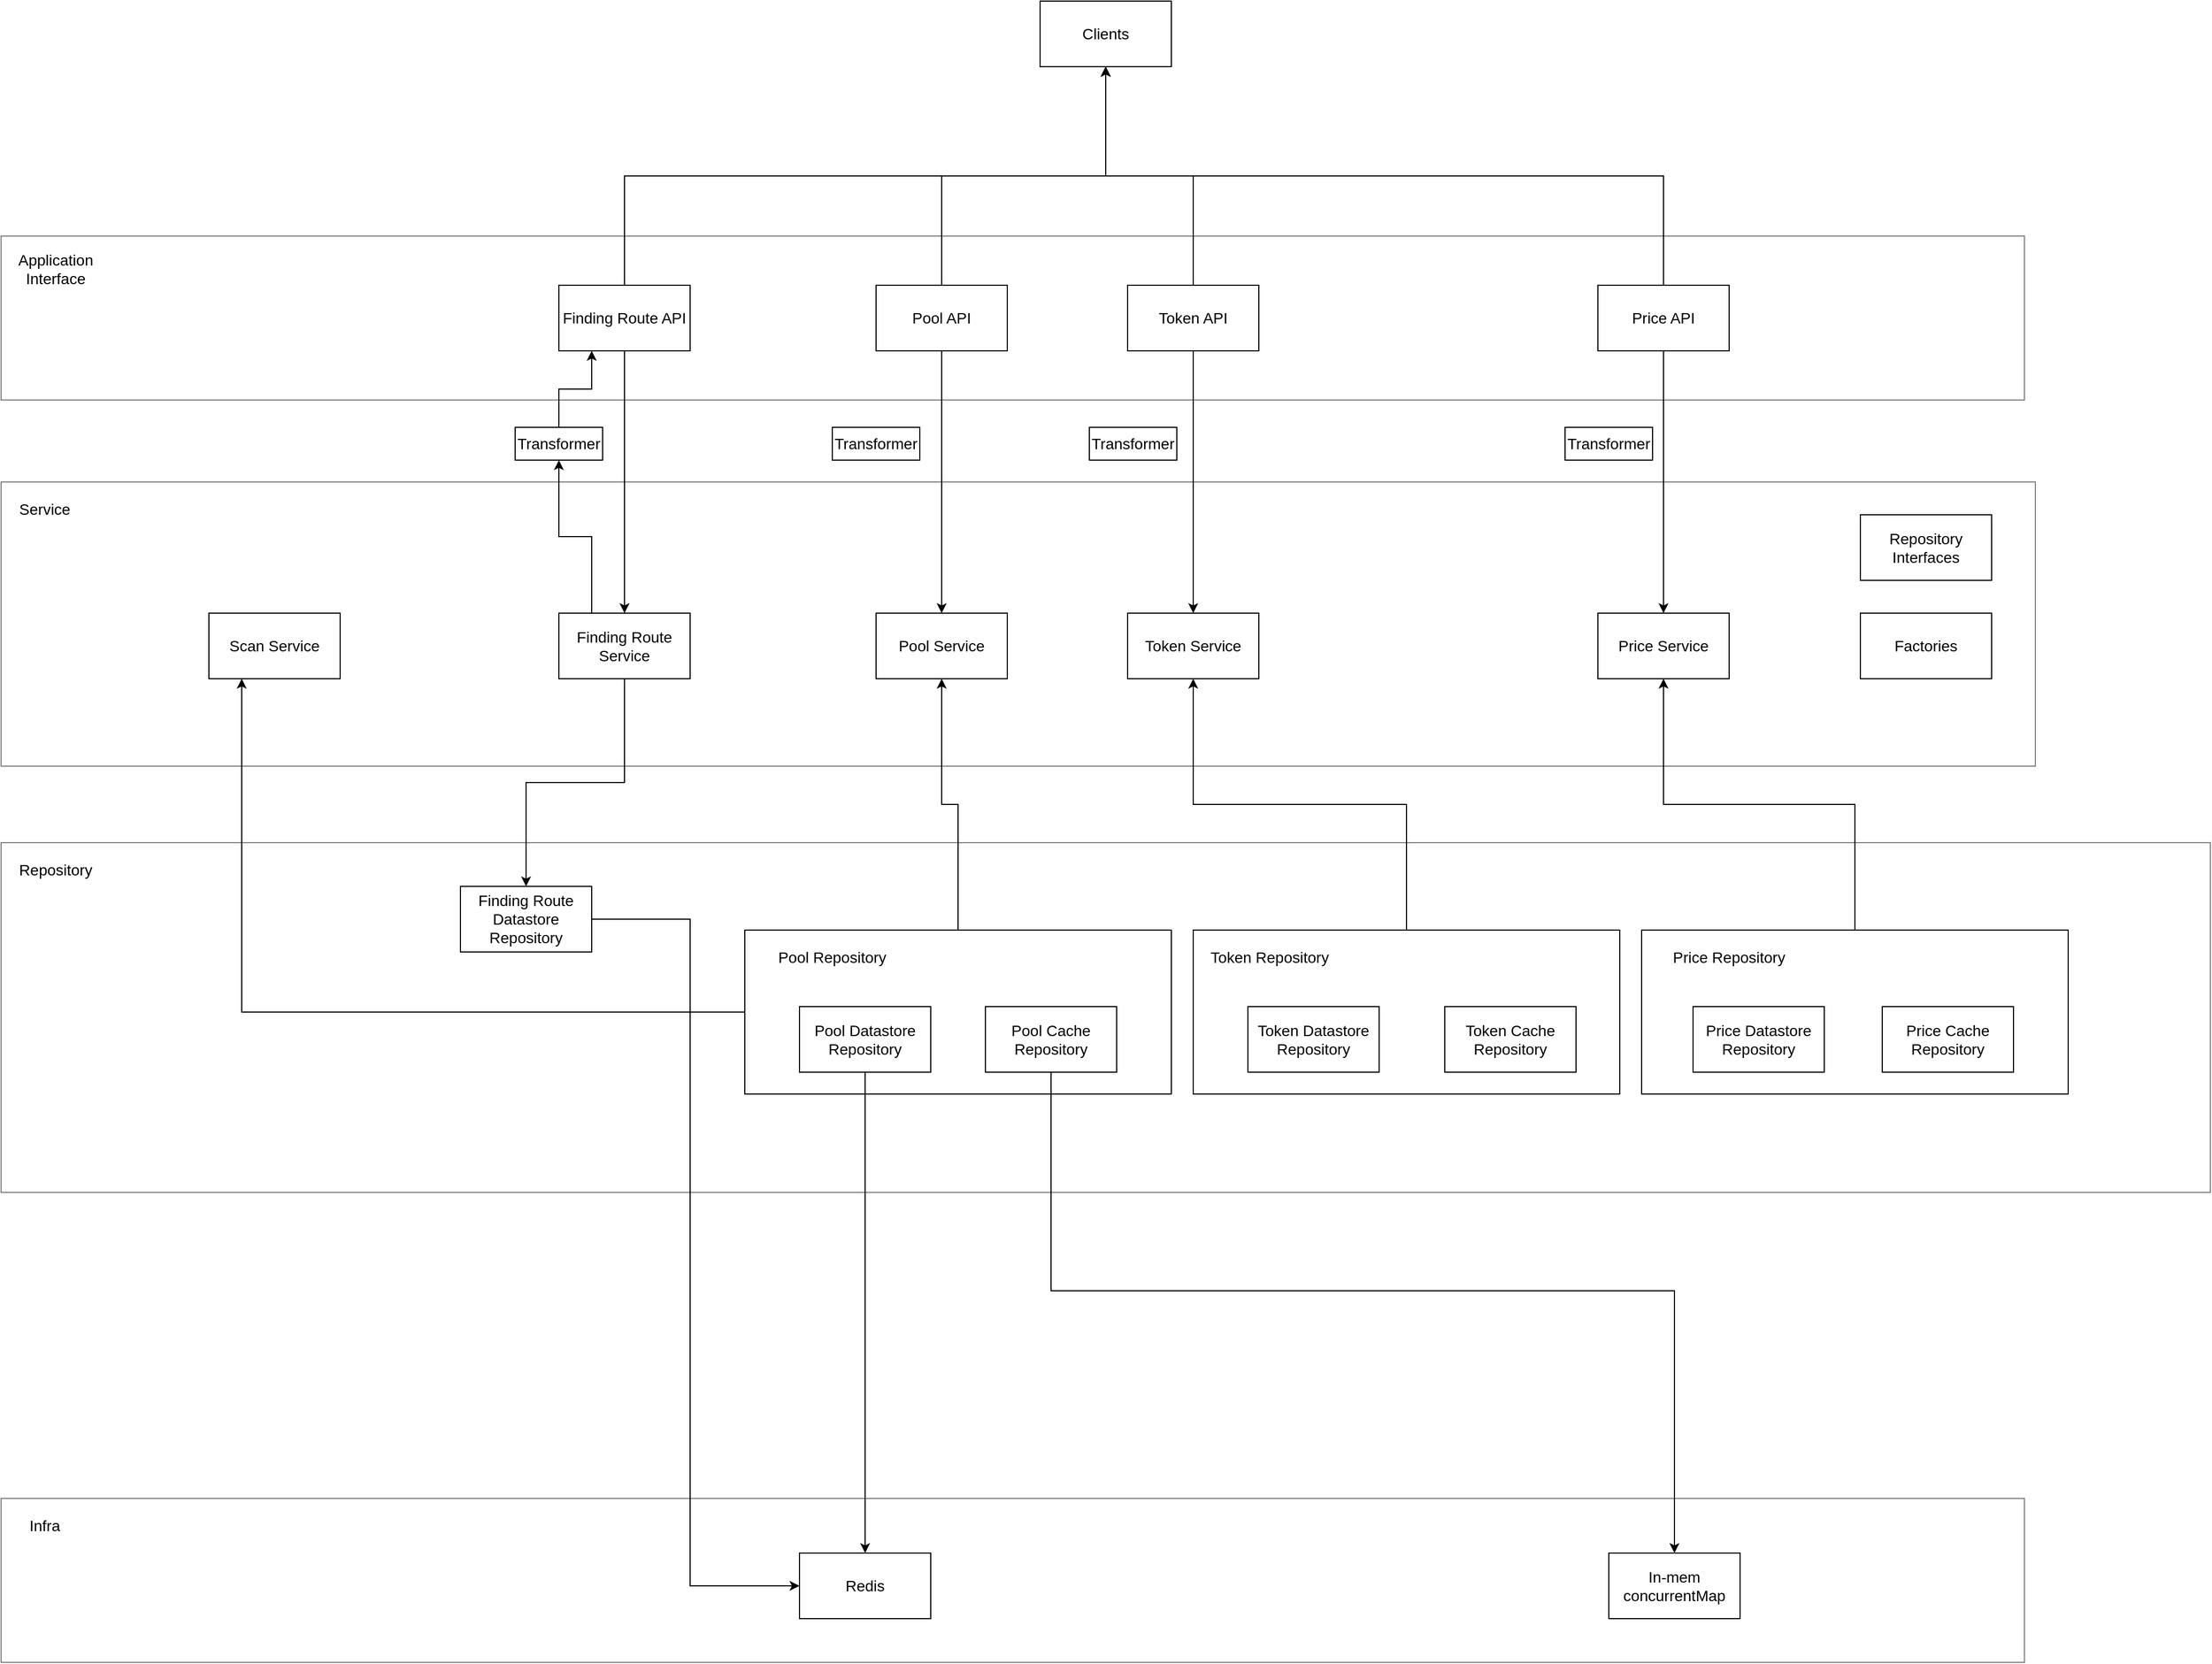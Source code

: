 <mxfile version="20.0.3" type="github">
  <diagram id="1osrGMnRQ9X2t5vXflmE" name="Page-1">
    <mxGraphModel dx="2751" dy="2017" grid="1" gridSize="10" guides="1" tooltips="1" connect="1" arrows="1" fold="1" page="1" pageScale="1" pageWidth="850" pageHeight="1100" math="0" shadow="0">
      <root>
        <mxCell id="0" />
        <mxCell id="1" parent="0" />
        <mxCell id="HtSvTy1S1gaYm_LcWUAC-17" value="" style="rounded=0;whiteSpace=wrap;html=1;fontSize=14;fillOpacity=30;strokeOpacity=50;" vertex="1" parent="1">
          <mxGeometry x="-650" y="190" width="1860" height="260" as="geometry" />
        </mxCell>
        <mxCell id="uLUA4ShN2IrWvBxa2cWi-56" value="" style="rounded=0;whiteSpace=wrap;html=1;fontSize=14;fillOpacity=30;strokeOpacity=50;" parent="1" vertex="1">
          <mxGeometry x="-650" y="520" width="2020" height="320" as="geometry" />
        </mxCell>
        <mxCell id="HtSvTy1S1gaYm_LcWUAC-8" style="edgeStyle=orthogonalEdgeStyle;rounded=0;orthogonalLoop=1;jettySize=auto;html=1;entryX=0.5;entryY=1;entryDx=0;entryDy=0;fontSize=14;" edge="1" parent="1" source="HtSvTy1S1gaYm_LcWUAC-6" target="uLUA4ShN2IrWvBxa2cWi-3">
          <mxGeometry relative="1" as="geometry" />
        </mxCell>
        <mxCell id="HtSvTy1S1gaYm_LcWUAC-6" value="" style="rounded=0;whiteSpace=wrap;html=1;fontSize=14;" vertex="1" parent="1">
          <mxGeometry x="850" y="600" width="390" height="150" as="geometry" />
        </mxCell>
        <mxCell id="HtSvTy1S1gaYm_LcWUAC-7" style="edgeStyle=orthogonalEdgeStyle;rounded=0;orthogonalLoop=1;jettySize=auto;html=1;exitX=0.5;exitY=0;exitDx=0;exitDy=0;entryX=0.5;entryY=1;entryDx=0;entryDy=0;fontSize=14;" edge="1" parent="1" source="HtSvTy1S1gaYm_LcWUAC-5" target="uLUA4ShN2IrWvBxa2cWi-2">
          <mxGeometry relative="1" as="geometry" />
        </mxCell>
        <mxCell id="HtSvTy1S1gaYm_LcWUAC-5" value="" style="rounded=0;whiteSpace=wrap;html=1;fontSize=14;" vertex="1" parent="1">
          <mxGeometry x="440" y="600" width="390" height="150" as="geometry" />
        </mxCell>
        <mxCell id="HtSvTy1S1gaYm_LcWUAC-4" style="edgeStyle=orthogonalEdgeStyle;rounded=0;orthogonalLoop=1;jettySize=auto;html=1;exitX=0.5;exitY=0;exitDx=0;exitDy=0;entryX=0.5;entryY=1;entryDx=0;entryDy=0;fontSize=14;" edge="1" parent="1" source="HtSvTy1S1gaYm_LcWUAC-3" target="uLUA4ShN2IrWvBxa2cWi-1">
          <mxGeometry relative="1" as="geometry" />
        </mxCell>
        <mxCell id="HtSvTy1S1gaYm_LcWUAC-20" style="edgeStyle=orthogonalEdgeStyle;rounded=0;orthogonalLoop=1;jettySize=auto;html=1;exitX=0;exitY=0.5;exitDx=0;exitDy=0;entryX=0.25;entryY=1;entryDx=0;entryDy=0;fontSize=14;" edge="1" parent="1" source="HtSvTy1S1gaYm_LcWUAC-3" target="uLUA4ShN2IrWvBxa2cWi-32">
          <mxGeometry relative="1" as="geometry" />
        </mxCell>
        <mxCell id="HtSvTy1S1gaYm_LcWUAC-3" value="" style="rounded=0;whiteSpace=wrap;html=1;fontSize=14;" vertex="1" parent="1">
          <mxGeometry x="30" y="600" width="390" height="150" as="geometry" />
        </mxCell>
        <mxCell id="uLUA4ShN2IrWvBxa2cWi-58" value="" style="rounded=0;whiteSpace=wrap;html=1;fontSize=14;fillOpacity=30;strokeOpacity=50;" parent="1" vertex="1">
          <mxGeometry x="-650" y="-35" width="1850" height="150" as="geometry" />
        </mxCell>
        <mxCell id="uLUA4ShN2IrWvBxa2cWi-36" value="" style="rounded=0;whiteSpace=wrap;html=1;fontSize=14;fillOpacity=30;strokeOpacity=50;" parent="1" vertex="1">
          <mxGeometry x="-650" y="1120" width="1850" height="150" as="geometry" />
        </mxCell>
        <mxCell id="uLUA4ShN2IrWvBxa2cWi-1" value="Pool Service" style="rounded=0;whiteSpace=wrap;html=1;fontSize=14;" parent="1" vertex="1">
          <mxGeometry x="150" y="310" width="120" height="60" as="geometry" />
        </mxCell>
        <mxCell id="uLUA4ShN2IrWvBxa2cWi-2" value="Token Service" style="rounded=0;whiteSpace=wrap;html=1;fontSize=14;" parent="1" vertex="1">
          <mxGeometry x="380" y="310" width="120" height="60" as="geometry" />
        </mxCell>
        <mxCell id="uLUA4ShN2IrWvBxa2cWi-3" value="Price Service" style="rounded=0;whiteSpace=wrap;html=1;fontSize=14;" parent="1" vertex="1">
          <mxGeometry x="810" y="310" width="120" height="60" as="geometry" />
        </mxCell>
        <mxCell id="HtSvTy1S1gaYm_LcWUAC-9" style="edgeStyle=orthogonalEdgeStyle;rounded=0;orthogonalLoop=1;jettySize=auto;html=1;exitX=0.5;exitY=1;exitDx=0;exitDy=0;entryX=0.5;entryY=0;entryDx=0;entryDy=0;fontSize=14;" edge="1" parent="1" source="uLUA4ShN2IrWvBxa2cWi-4" target="uLUA4ShN2IrWvBxa2cWi-11">
          <mxGeometry relative="1" as="geometry" />
        </mxCell>
        <mxCell id="uLUA4ShN2IrWvBxa2cWi-4" value="Pool Datastore Repository" style="rounded=0;whiteSpace=wrap;html=1;fontSize=14;" parent="1" vertex="1">
          <mxGeometry x="80" y="670" width="120" height="60" as="geometry" />
        </mxCell>
        <mxCell id="uLUA4ShN2IrWvBxa2cWi-5" value="Token Datastore Repository" style="rounded=0;whiteSpace=wrap;html=1;fontSize=14;" parent="1" vertex="1">
          <mxGeometry x="490" y="670" width="120" height="60" as="geometry" />
        </mxCell>
        <mxCell id="uLUA4ShN2IrWvBxa2cWi-6" value="Price Datastore Repository" style="rounded=0;whiteSpace=wrap;html=1;fontSize=14;" parent="1" vertex="1">
          <mxGeometry x="897" y="670" width="120" height="60" as="geometry" />
        </mxCell>
        <mxCell id="uLUA4ShN2IrWvBxa2cWi-8" value="Token Cache Repository" style="rounded=0;whiteSpace=wrap;html=1;fontSize=14;" parent="1" vertex="1">
          <mxGeometry x="670" y="670" width="120" height="60" as="geometry" />
        </mxCell>
        <mxCell id="uLUA4ShN2IrWvBxa2cWi-9" value="Price Cache Repository" style="rounded=0;whiteSpace=wrap;html=1;fontSize=14;" parent="1" vertex="1">
          <mxGeometry x="1070" y="670" width="120" height="60" as="geometry" />
        </mxCell>
        <mxCell id="uLUA4ShN2IrWvBxa2cWi-11" value="Redis" style="rounded=0;whiteSpace=wrap;html=1;fontSize=14;" parent="1" vertex="1">
          <mxGeometry x="80" y="1170" width="120" height="60" as="geometry" />
        </mxCell>
        <mxCell id="uLUA4ShN2IrWvBxa2cWi-12" value="In-mem concurrentMap" style="rounded=0;whiteSpace=wrap;html=1;fontSize=14;" parent="1" vertex="1">
          <mxGeometry x="820" y="1170" width="120" height="60" as="geometry" />
        </mxCell>
        <mxCell id="uLUA4ShN2IrWvBxa2cWi-29" style="edgeStyle=orthogonalEdgeStyle;rounded=0;orthogonalLoop=1;jettySize=auto;html=1;exitX=0.5;exitY=1;exitDx=0;exitDy=0;entryX=0.5;entryY=0;entryDx=0;entryDy=0;fontSize=14;" parent="1" source="uLUA4ShN2IrWvBxa2cWi-26" target="uLUA4ShN2IrWvBxa2cWi-1" edge="1">
          <mxGeometry relative="1" as="geometry" />
        </mxCell>
        <mxCell id="uLUA4ShN2IrWvBxa2cWi-69" style="edgeStyle=orthogonalEdgeStyle;rounded=0;orthogonalLoop=1;jettySize=auto;html=1;exitX=0.5;exitY=0;exitDx=0;exitDy=0;entryX=0.5;entryY=1;entryDx=0;entryDy=0;fontSize=14;" parent="1" source="uLUA4ShN2IrWvBxa2cWi-26" target="uLUA4ShN2IrWvBxa2cWi-67" edge="1">
          <mxGeometry relative="1" as="geometry" />
        </mxCell>
        <mxCell id="uLUA4ShN2IrWvBxa2cWi-26" value="Pool API" style="rounded=0;whiteSpace=wrap;html=1;fontSize=14;" parent="1" vertex="1">
          <mxGeometry x="150" y="10" width="120" height="60" as="geometry" />
        </mxCell>
        <mxCell id="uLUA4ShN2IrWvBxa2cWi-30" style="edgeStyle=orthogonalEdgeStyle;rounded=0;orthogonalLoop=1;jettySize=auto;html=1;entryX=0.5;entryY=0;entryDx=0;entryDy=0;fontSize=14;" parent="1" source="uLUA4ShN2IrWvBxa2cWi-27" target="uLUA4ShN2IrWvBxa2cWi-2" edge="1">
          <mxGeometry relative="1" as="geometry" />
        </mxCell>
        <mxCell id="uLUA4ShN2IrWvBxa2cWi-70" style="edgeStyle=orthogonalEdgeStyle;rounded=0;orthogonalLoop=1;jettySize=auto;html=1;exitX=0.5;exitY=0;exitDx=0;exitDy=0;entryX=0.5;entryY=1;entryDx=0;entryDy=0;fontSize=14;" parent="1" source="uLUA4ShN2IrWvBxa2cWi-27" target="uLUA4ShN2IrWvBxa2cWi-67" edge="1">
          <mxGeometry relative="1" as="geometry" />
        </mxCell>
        <mxCell id="uLUA4ShN2IrWvBxa2cWi-27" value="Token API" style="rounded=0;whiteSpace=wrap;html=1;fontSize=14;" parent="1" vertex="1">
          <mxGeometry x="380" y="10" width="120" height="60" as="geometry" />
        </mxCell>
        <mxCell id="uLUA4ShN2IrWvBxa2cWi-31" style="edgeStyle=orthogonalEdgeStyle;rounded=0;orthogonalLoop=1;jettySize=auto;html=1;entryX=0.5;entryY=0;entryDx=0;entryDy=0;fontSize=14;" parent="1" source="uLUA4ShN2IrWvBxa2cWi-28" target="uLUA4ShN2IrWvBxa2cWi-3" edge="1">
          <mxGeometry relative="1" as="geometry" />
        </mxCell>
        <mxCell id="uLUA4ShN2IrWvBxa2cWi-71" style="edgeStyle=orthogonalEdgeStyle;rounded=0;orthogonalLoop=1;jettySize=auto;html=1;entryX=0.5;entryY=1;entryDx=0;entryDy=0;fontSize=14;" parent="1" source="uLUA4ShN2IrWvBxa2cWi-28" target="uLUA4ShN2IrWvBxa2cWi-67" edge="1">
          <mxGeometry relative="1" as="geometry">
            <Array as="points">
              <mxPoint x="870" y="-90" />
              <mxPoint x="360" y="-90" />
            </Array>
          </mxGeometry>
        </mxCell>
        <mxCell id="uLUA4ShN2IrWvBxa2cWi-28" value="Price API" style="rounded=0;whiteSpace=wrap;html=1;fontSize=14;" parent="1" vertex="1">
          <mxGeometry x="810" y="10" width="120" height="60" as="geometry" />
        </mxCell>
        <mxCell id="uLUA4ShN2IrWvBxa2cWi-32" value="Scan Service" style="rounded=0;whiteSpace=wrap;html=1;fontSize=14;" parent="1" vertex="1">
          <mxGeometry x="-460" y="310" width="120" height="60" as="geometry" />
        </mxCell>
        <mxCell id="uLUA4ShN2IrWvBxa2cWi-43" style="edgeStyle=orthogonalEdgeStyle;rounded=0;orthogonalLoop=1;jettySize=auto;html=1;fontSize=14;" parent="1" source="uLUA4ShN2IrWvBxa2cWi-37" target="uLUA4ShN2IrWvBxa2cWi-38" edge="1">
          <mxGeometry relative="1" as="geometry" />
        </mxCell>
        <mxCell id="uLUA4ShN2IrWvBxa2cWi-68" style="edgeStyle=orthogonalEdgeStyle;rounded=0;orthogonalLoop=1;jettySize=auto;html=1;exitX=0.5;exitY=0;exitDx=0;exitDy=0;entryX=0.5;entryY=1;entryDx=0;entryDy=0;fontSize=14;" parent="1" source="uLUA4ShN2IrWvBxa2cWi-37" target="uLUA4ShN2IrWvBxa2cWi-67" edge="1">
          <mxGeometry relative="1" as="geometry" />
        </mxCell>
        <mxCell id="uLUA4ShN2IrWvBxa2cWi-37" value="Finding Route API" style="rounded=0;whiteSpace=wrap;html=1;fontSize=14;" parent="1" vertex="1">
          <mxGeometry x="-140" y="10" width="120" height="60" as="geometry" />
        </mxCell>
        <mxCell id="uLUA4ShN2IrWvBxa2cWi-42" style="edgeStyle=orthogonalEdgeStyle;rounded=0;orthogonalLoop=1;jettySize=auto;html=1;entryX=0.5;entryY=0;entryDx=0;entryDy=0;fontSize=14;" parent="1" source="uLUA4ShN2IrWvBxa2cWi-38" target="uLUA4ShN2IrWvBxa2cWi-40" edge="1">
          <mxGeometry relative="1" as="geometry" />
        </mxCell>
        <mxCell id="uLUA4ShN2IrWvBxa2cWi-45" style="edgeStyle=orthogonalEdgeStyle;rounded=0;orthogonalLoop=1;jettySize=auto;html=1;exitX=0.25;exitY=0;exitDx=0;exitDy=0;fontSize=14;" parent="1" source="uLUA4ShN2IrWvBxa2cWi-38" target="uLUA4ShN2IrWvBxa2cWi-44" edge="1">
          <mxGeometry relative="1" as="geometry" />
        </mxCell>
        <mxCell id="uLUA4ShN2IrWvBxa2cWi-38" value="Finding Route Service" style="rounded=0;whiteSpace=wrap;html=1;fontSize=14;" parent="1" vertex="1">
          <mxGeometry x="-140" y="310" width="120" height="60" as="geometry" />
        </mxCell>
        <mxCell id="uLUA4ShN2IrWvBxa2cWi-41" style="edgeStyle=orthogonalEdgeStyle;rounded=0;orthogonalLoop=1;jettySize=auto;html=1;entryX=0;entryY=0.5;entryDx=0;entryDy=0;fontSize=14;" parent="1" source="uLUA4ShN2IrWvBxa2cWi-40" target="uLUA4ShN2IrWvBxa2cWi-11" edge="1">
          <mxGeometry relative="1" as="geometry">
            <Array as="points">
              <mxPoint x="-20" y="590" />
              <mxPoint x="-20" y="1200" />
            </Array>
          </mxGeometry>
        </mxCell>
        <mxCell id="uLUA4ShN2IrWvBxa2cWi-40" value="Finding Route Datastore Repository" style="rounded=0;whiteSpace=wrap;html=1;fontSize=14;" parent="1" vertex="1">
          <mxGeometry x="-230" y="560" width="120" height="60" as="geometry" />
        </mxCell>
        <mxCell id="uLUA4ShN2IrWvBxa2cWi-46" style="edgeStyle=orthogonalEdgeStyle;rounded=0;orthogonalLoop=1;jettySize=auto;html=1;exitX=0.5;exitY=0;exitDx=0;exitDy=0;entryX=0.25;entryY=1;entryDx=0;entryDy=0;fontSize=14;" parent="1" source="uLUA4ShN2IrWvBxa2cWi-44" target="uLUA4ShN2IrWvBxa2cWi-37" edge="1">
          <mxGeometry relative="1" as="geometry" />
        </mxCell>
        <mxCell id="uLUA4ShN2IrWvBxa2cWi-44" value="Transformer" style="rounded=0;whiteSpace=wrap;html=1;fontSize=14;" parent="1" vertex="1">
          <mxGeometry x="-180" y="140" width="80" height="30" as="geometry" />
        </mxCell>
        <mxCell id="uLUA4ShN2IrWvBxa2cWi-47" value="Transformer" style="rounded=0;whiteSpace=wrap;html=1;fontSize=14;" parent="1" vertex="1">
          <mxGeometry x="110" y="140" width="80" height="30" as="geometry" />
        </mxCell>
        <mxCell id="uLUA4ShN2IrWvBxa2cWi-48" value="Transformer" style="rounded=0;whiteSpace=wrap;html=1;fontSize=14;" parent="1" vertex="1">
          <mxGeometry x="345" y="140" width="80" height="30" as="geometry" />
        </mxCell>
        <mxCell id="uLUA4ShN2IrWvBxa2cWi-49" value="Transformer" style="rounded=0;whiteSpace=wrap;html=1;fontSize=14;" parent="1" vertex="1">
          <mxGeometry x="780" y="140" width="80" height="30" as="geometry" />
        </mxCell>
        <mxCell id="uLUA4ShN2IrWvBxa2cWi-59" value="Infra" style="text;html=1;strokeColor=none;fillColor=none;align=center;verticalAlign=middle;whiteSpace=wrap;rounded=0;fontSize=14;" parent="1" vertex="1">
          <mxGeometry x="-640" y="1130" width="60" height="30" as="geometry" />
        </mxCell>
        <mxCell id="uLUA4ShN2IrWvBxa2cWi-60" value="Repository" style="text;html=1;strokeColor=none;fillColor=none;align=center;verticalAlign=middle;whiteSpace=wrap;rounded=0;fontSize=14;" parent="1" vertex="1">
          <mxGeometry x="-630" y="530" width="60" height="30" as="geometry" />
        </mxCell>
        <mxCell id="uLUA4ShN2IrWvBxa2cWi-61" value="Service" style="text;html=1;strokeColor=none;fillColor=none;align=center;verticalAlign=middle;whiteSpace=wrap;rounded=0;fontSize=14;" parent="1" vertex="1">
          <mxGeometry x="-640" y="200" width="60" height="30" as="geometry" />
        </mxCell>
        <mxCell id="uLUA4ShN2IrWvBxa2cWi-63" value="Application Interface" style="text;html=1;strokeColor=none;fillColor=none;align=center;verticalAlign=middle;whiteSpace=wrap;rounded=0;fontSize=14;" parent="1" vertex="1">
          <mxGeometry x="-630" y="-20" width="60" height="30" as="geometry" />
        </mxCell>
        <mxCell id="uLUA4ShN2IrWvBxa2cWi-65" value="Repository Interfaces" style="rounded=0;whiteSpace=wrap;html=1;fontSize=14;" parent="1" vertex="1">
          <mxGeometry x="1050" y="220" width="120" height="60" as="geometry" />
        </mxCell>
        <mxCell id="uLUA4ShN2IrWvBxa2cWi-66" value="Factories" style="rounded=0;whiteSpace=wrap;html=1;fontSize=14;" parent="1" vertex="1">
          <mxGeometry x="1050" y="310" width="120" height="60" as="geometry" />
        </mxCell>
        <mxCell id="uLUA4ShN2IrWvBxa2cWi-67" value="Clients" style="rounded=0;whiteSpace=wrap;html=1;fontSize=14;" parent="1" vertex="1">
          <mxGeometry x="300" y="-250" width="120" height="60" as="geometry" />
        </mxCell>
        <mxCell id="HtSvTy1S1gaYm_LcWUAC-16" style="edgeStyle=orthogonalEdgeStyle;rounded=0;orthogonalLoop=1;jettySize=auto;html=1;exitX=0.5;exitY=1;exitDx=0;exitDy=0;fontSize=14;" edge="1" parent="1" source="uLUA4ShN2IrWvBxa2cWi-7" target="uLUA4ShN2IrWvBxa2cWi-12">
          <mxGeometry relative="1" as="geometry">
            <Array as="points">
              <mxPoint x="310" y="930" />
              <mxPoint x="880" y="930" />
            </Array>
          </mxGeometry>
        </mxCell>
        <mxCell id="uLUA4ShN2IrWvBxa2cWi-7" value="Pool Cache Repository" style="rounded=0;whiteSpace=wrap;html=1;fontSize=14;" parent="1" vertex="1">
          <mxGeometry x="250" y="670" width="120" height="60" as="geometry" />
        </mxCell>
        <mxCell id="HtSvTy1S1gaYm_LcWUAC-21" value="Pool Repository" style="text;html=1;strokeColor=none;fillColor=none;align=center;verticalAlign=middle;whiteSpace=wrap;rounded=0;fontSize=14;" vertex="1" parent="1">
          <mxGeometry x="40" y="610" width="140" height="30" as="geometry" />
        </mxCell>
        <mxCell id="HtSvTy1S1gaYm_LcWUAC-22" value="Token Repository" style="text;html=1;strokeColor=none;fillColor=none;align=center;verticalAlign=middle;whiteSpace=wrap;rounded=0;fontSize=14;" vertex="1" parent="1">
          <mxGeometry x="440" y="610" width="140" height="30" as="geometry" />
        </mxCell>
        <mxCell id="HtSvTy1S1gaYm_LcWUAC-23" value="Price Repository" style="text;html=1;strokeColor=none;fillColor=none;align=center;verticalAlign=middle;whiteSpace=wrap;rounded=0;fontSize=14;" vertex="1" parent="1">
          <mxGeometry x="860" y="610" width="140" height="30" as="geometry" />
        </mxCell>
      </root>
    </mxGraphModel>
  </diagram>
</mxfile>
